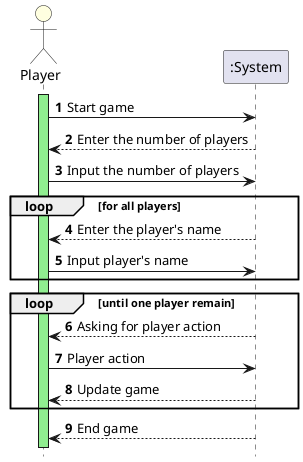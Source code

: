 @startuml
'https://plantuml.com/sequence-diagram

autonumber
hide footbox

actor Player #lightyellow
participant ":System" as System
activate Player #lightgreen
Player -> System : Start game
Player <-- System: Enter the number of players
Player -> System: Input the number of players

loop for all players
    Player <-- System : Enter the player's name
    Player -> System : Input player's name
end

loop until one player remain
    Player <-- System: Asking for player action
    Player -> System: Player action
    Player <-- System: Update game
end

Player <-- System: End game

@enduml